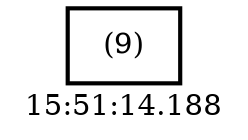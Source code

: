 digraph  g{ graph[label = "15:51:14.188"]
node [shape=rectangle, color=black, fontcolor=black, style=bold] edge [color=black] 0 [label="(9)"] ; 
}

